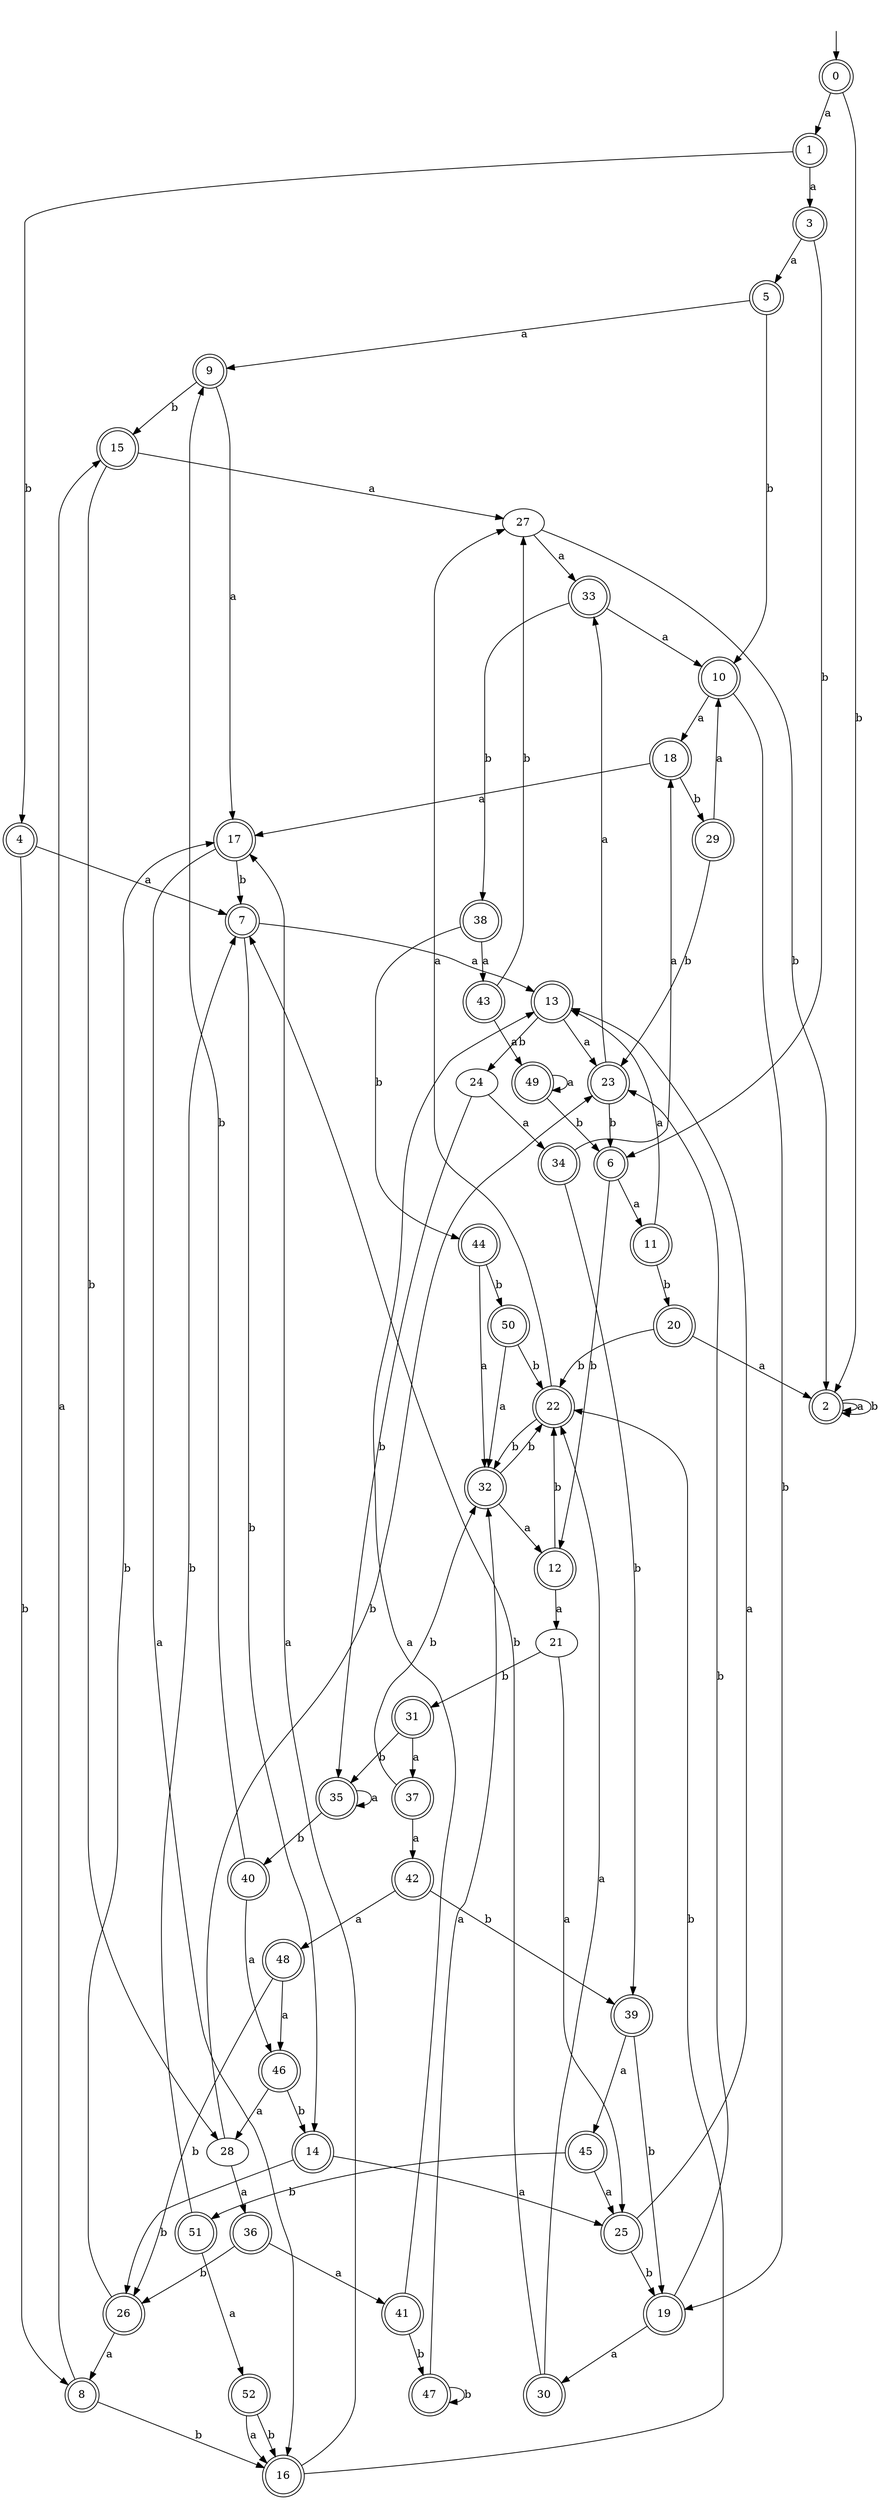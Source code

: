 digraph RandomDFA {
  __start0 [label="", shape=none];
  __start0 -> 0 [label=""];
  0 [shape=circle] [shape=doublecircle]
  0 -> 1 [label="a"]
  0 -> 2 [label="b"]
  1 [shape=doublecircle]
  1 -> 3 [label="a"]
  1 -> 4 [label="b"]
  2 [shape=doublecircle]
  2 -> 2 [label="a"]
  2 -> 2 [label="b"]
  3 [shape=doublecircle]
  3 -> 5 [label="a"]
  3 -> 6 [label="b"]
  4 [shape=doublecircle]
  4 -> 7 [label="a"]
  4 -> 8 [label="b"]
  5 [shape=doublecircle]
  5 -> 9 [label="a"]
  5 -> 10 [label="b"]
  6 [shape=doublecircle]
  6 -> 11 [label="a"]
  6 -> 12 [label="b"]
  7 [shape=doublecircle]
  7 -> 13 [label="a"]
  7 -> 14 [label="b"]
  8 [shape=doublecircle]
  8 -> 15 [label="a"]
  8 -> 16 [label="b"]
  9 [shape=doublecircle]
  9 -> 17 [label="a"]
  9 -> 15 [label="b"]
  10 [shape=doublecircle]
  10 -> 18 [label="a"]
  10 -> 19 [label="b"]
  11 [shape=doublecircle]
  11 -> 13 [label="a"]
  11 -> 20 [label="b"]
  12 [shape=doublecircle]
  12 -> 21 [label="a"]
  12 -> 22 [label="b"]
  13 [shape=doublecircle]
  13 -> 23 [label="a"]
  13 -> 24 [label="b"]
  14 [shape=doublecircle]
  14 -> 25 [label="a"]
  14 -> 26 [label="b"]
  15 [shape=doublecircle]
  15 -> 27 [label="a"]
  15 -> 28 [label="b"]
  16 [shape=doublecircle]
  16 -> 17 [label="a"]
  16 -> 22 [label="b"]
  17 [shape=doublecircle]
  17 -> 16 [label="a"]
  17 -> 7 [label="b"]
  18 [shape=doublecircle]
  18 -> 17 [label="a"]
  18 -> 29 [label="b"]
  19 [shape=doublecircle]
  19 -> 30 [label="a"]
  19 -> 23 [label="b"]
  20 [shape=doublecircle]
  20 -> 2 [label="a"]
  20 -> 22 [label="b"]
  21
  21 -> 25 [label="a"]
  21 -> 31 [label="b"]
  22 [shape=doublecircle]
  22 -> 27 [label="a"]
  22 -> 32 [label="b"]
  23 [shape=doublecircle]
  23 -> 33 [label="a"]
  23 -> 6 [label="b"]
  24
  24 -> 34 [label="a"]
  24 -> 35 [label="b"]
  25 [shape=doublecircle]
  25 -> 13 [label="a"]
  25 -> 19 [label="b"]
  26 [shape=doublecircle]
  26 -> 8 [label="a"]
  26 -> 17 [label="b"]
  27
  27 -> 33 [label="a"]
  27 -> 2 [label="b"]
  28
  28 -> 36 [label="a"]
  28 -> 23 [label="b"]
  29 [shape=doublecircle]
  29 -> 10 [label="a"]
  29 -> 23 [label="b"]
  30 [shape=doublecircle]
  30 -> 22 [label="a"]
  30 -> 7 [label="b"]
  31 [shape=doublecircle]
  31 -> 37 [label="a"]
  31 -> 35 [label="b"]
  32 [shape=doublecircle]
  32 -> 12 [label="a"]
  32 -> 22 [label="b"]
  33 [shape=doublecircle]
  33 -> 10 [label="a"]
  33 -> 38 [label="b"]
  34 [shape=doublecircle]
  34 -> 18 [label="a"]
  34 -> 39 [label="b"]
  35 [shape=doublecircle]
  35 -> 35 [label="a"]
  35 -> 40 [label="b"]
  36 [shape=doublecircle]
  36 -> 41 [label="a"]
  36 -> 26 [label="b"]
  37 [shape=doublecircle]
  37 -> 42 [label="a"]
  37 -> 32 [label="b"]
  38 [shape=doublecircle]
  38 -> 43 [label="a"]
  38 -> 44 [label="b"]
  39 [shape=doublecircle]
  39 -> 45 [label="a"]
  39 -> 19 [label="b"]
  40 [shape=doublecircle]
  40 -> 46 [label="a"]
  40 -> 9 [label="b"]
  41 [shape=doublecircle]
  41 -> 13 [label="a"]
  41 -> 47 [label="b"]
  42 [shape=doublecircle]
  42 -> 48 [label="a"]
  42 -> 39 [label="b"]
  43 [shape=doublecircle]
  43 -> 49 [label="a"]
  43 -> 27 [label="b"]
  44 [shape=doublecircle]
  44 -> 32 [label="a"]
  44 -> 50 [label="b"]
  45 [shape=doublecircle]
  45 -> 25 [label="a"]
  45 -> 51 [label="b"]
  46 [shape=doublecircle]
  46 -> 28 [label="a"]
  46 -> 14 [label="b"]
  47 [shape=doublecircle]
  47 -> 32 [label="a"]
  47 -> 47 [label="b"]
  48 [shape=doublecircle]
  48 -> 46 [label="a"]
  48 -> 26 [label="b"]
  49 [shape=doublecircle]
  49 -> 49 [label="a"]
  49 -> 6 [label="b"]
  50 [shape=doublecircle]
  50 -> 32 [label="a"]
  50 -> 22 [label="b"]
  51 [shape=doublecircle]
  51 -> 52 [label="a"]
  51 -> 7 [label="b"]
  52 [shape=doublecircle]
  52 -> 16 [label="a"]
  52 -> 16 [label="b"]
}

